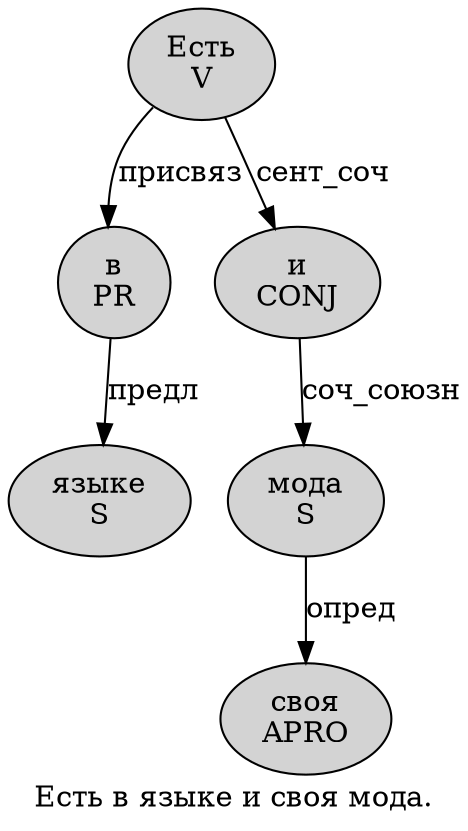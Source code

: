 digraph SENTENCE_271 {
	graph [label="Есть в языке и своя мода."]
	node [style=filled]
		0 [label="Есть
V" color="" fillcolor=lightgray penwidth=1 shape=ellipse]
		1 [label="в
PR" color="" fillcolor=lightgray penwidth=1 shape=ellipse]
		2 [label="языке
S" color="" fillcolor=lightgray penwidth=1 shape=ellipse]
		3 [label="и
CONJ" color="" fillcolor=lightgray penwidth=1 shape=ellipse]
		4 [label="своя
APRO" color="" fillcolor=lightgray penwidth=1 shape=ellipse]
		5 [label="мода
S" color="" fillcolor=lightgray penwidth=1 shape=ellipse]
			0 -> 1 [label="присвяз"]
			0 -> 3 [label="сент_соч"]
			5 -> 4 [label="опред"]
			1 -> 2 [label="предл"]
			3 -> 5 [label="соч_союзн"]
}